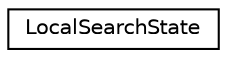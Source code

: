 digraph "Graphical Class Hierarchy"
{
 // LATEX_PDF_SIZE
  edge [fontname="Helvetica",fontsize="10",labelfontname="Helvetica",labelfontsize="10"];
  node [fontname="Helvetica",fontsize="10",shape=record];
  rankdir="LR";
  Node0 [label="LocalSearchState",height=0.2,width=0.4,color="black", fillcolor="white", style="filled",URL="$classoperations__research_1_1_local_search_state.html",tooltip=" "];
}
